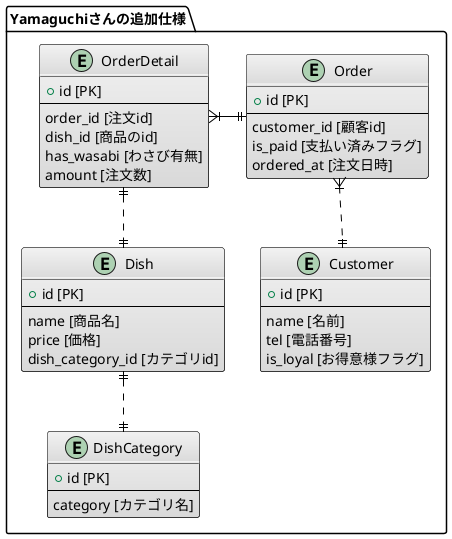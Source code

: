 @startuml


!define METAL #F2F2F2-D9D9D9

skinparam class {
    BackgroundColor METAL
    BorderColor Black
    ArrowColor Black
}

package "Yamaguchiさんの追加仕様" as problem01 {
    entity "Customer" as customer {
        + id [PK]
        --
          name [名前]
          tel [電話番号]
          is_loyal [お得意様フラグ]
    }

    entity "Order" as order {
        + id [PK]
        --
         customer_id [顧客id]
         is_paid [支払い済みフラグ]
         ordered_at [注文日時]      
    }

    entity "OrderDetail" as order_detail {
        + id [PK]
        --
          order_id [注文id]
          dish_id [商品のid]
          has_wasabi [わさび有無]
          amount [注文数] 
    }

    entity "Dish" as dish {
        + id [PK]
        --
        name [商品名]
        price [価格]
        dish_category_id [カテゴリid]
    }

    entity "DishCategory" as dish_category {
        + id [PK]
        --
        category [カテゴリ名]
    }
}

order }|..|| customer
order ||-le-|{ order_detail
order_detail ||..|| dish
dish ||..||dish_category

@enduml